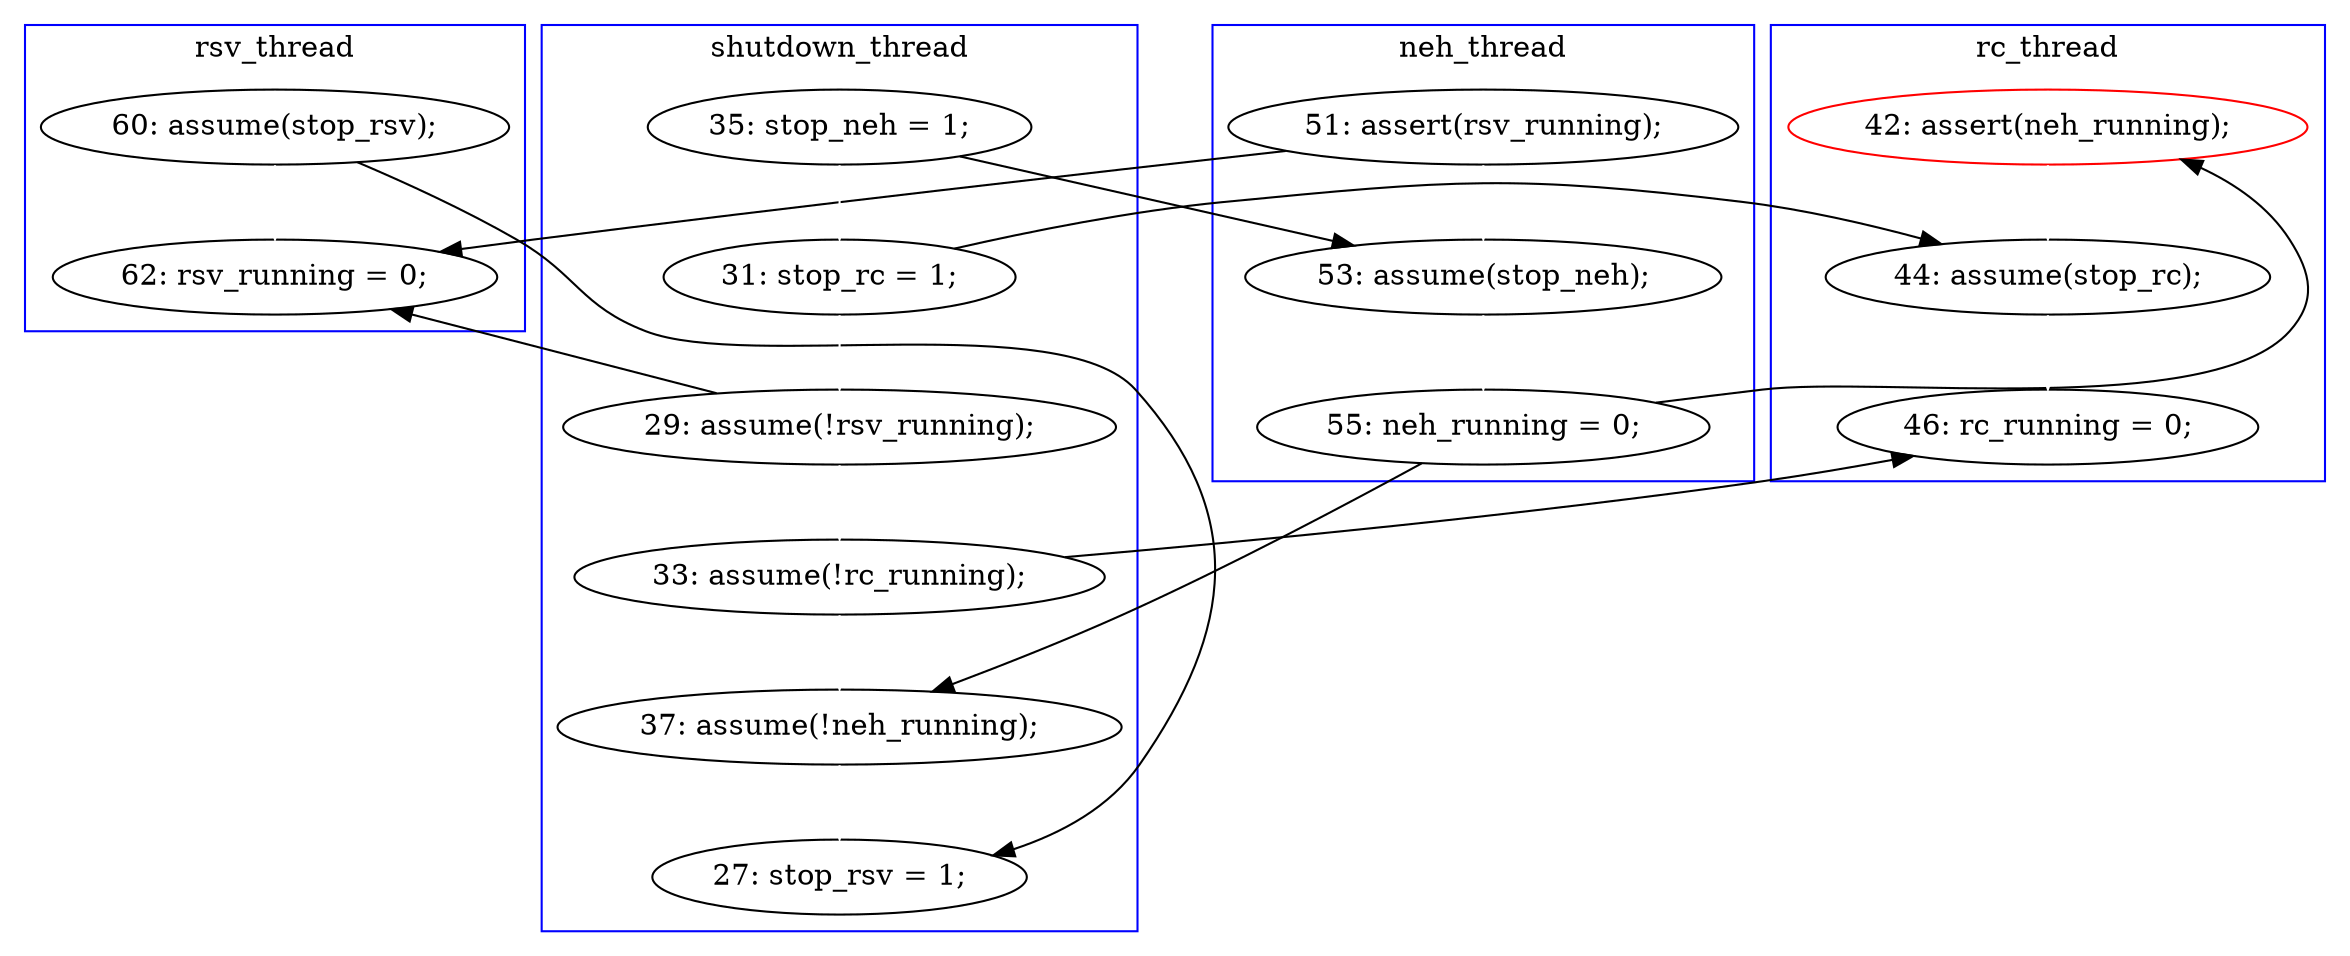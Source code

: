 digraph Counterexample {
	23 -> 26 [color = black, style = solid, constraint = false]
	22 -> 26 [color = white, style = solid]
	20 -> 21 [color = black, style = solid, constraint = false]
	19 -> 20 [color = white, style = solid]
	24 -> 33 [color = black, style = solid, constraint = false]
	18 -> 19 [color = white, style = solid]
	24 -> 25 [color = white, style = solid]
	18 -> 26 [color = black, style = solid, constraint = false]
	23 -> 24 [color = white, style = solid]
	31 -> 33 [color = white, style = solid]
	20 -> 25 [color = black, style = solid, constraint = false]
	14 -> 31 [color = black, style = solid, constraint = false]
	14 -> 23 [color = white, style = solid]
	21 -> 31 [color = white, style = solid]
	25 -> 27 [color = white, style = solid]
	11 -> 14 [color = white, style = solid]
	22 -> 27 [color = black, style = solid, constraint = false]
	11 -> 19 [color = black, style = solid, constraint = false]
	subgraph cluster4 {
		label = rsv_thread
		color = blue
		22  [label = "60: assume(stop_rsv);"]
		26  [label = "62: rsv_running = 0;"]
	}
	subgraph cluster3 {
		label = neh_thread
		color = blue
		19  [label = "53: assume(stop_neh);"]
		20  [label = "55: neh_running = 0;"]
		18  [label = "51: assert(rsv_running);"]
	}
	subgraph cluster1 {
		label = shutdown_thread
		color = blue
		24  [label = "33: assume(!rc_running);"]
		14  [label = "31: stop_rc = 1;"]
		27  [label = "27: stop_rsv = 1;"]
		11  [label = "35: stop_neh = 1;"]
		25  [label = "37: assume(!neh_running);"]
		23  [label = "29: assume(!rsv_running);"]
	}
	subgraph cluster2 {
		label = rc_thread
		color = blue
		33  [label = "46: rc_running = 0;"]
		31  [label = "44: assume(stop_rc);"]
		21  [label = "42: assert(neh_running);", color = red]
	}
}
